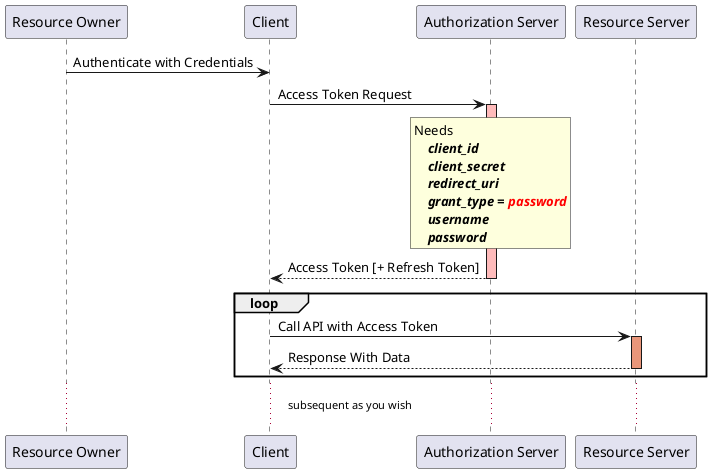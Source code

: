 @startuml

participant "Resource Owner"
participant "Client"
participant "Authorization Server"
participant "Resource Server"

"Resource Owner" -> "Client": Authenticate with Credentials
"Client" -> "Authorization Server": Access Token Request
activate "Authorization Server" #FFBBBB

rnote over "Authorization Server"
Needs
    //**client_id**//
    //**client_secret**//
    //**redirect_uri**//
    //**grant_type = <color #red>password</color>**//
    //**username**//
    //**password**//
endrnote

"Client" <-- "Authorization Server": Access Token [+ Refresh Token]
deactivate "Authorization Server"

loop

"Client" -> "Resource Server": Call API with Access Token
activate "Resource Server" #DarkSalmon
"Client" <-- "Resource Server": Response With Data
deactivate "Resource Server"

end


...subsequent as you wish ...

@enduml

